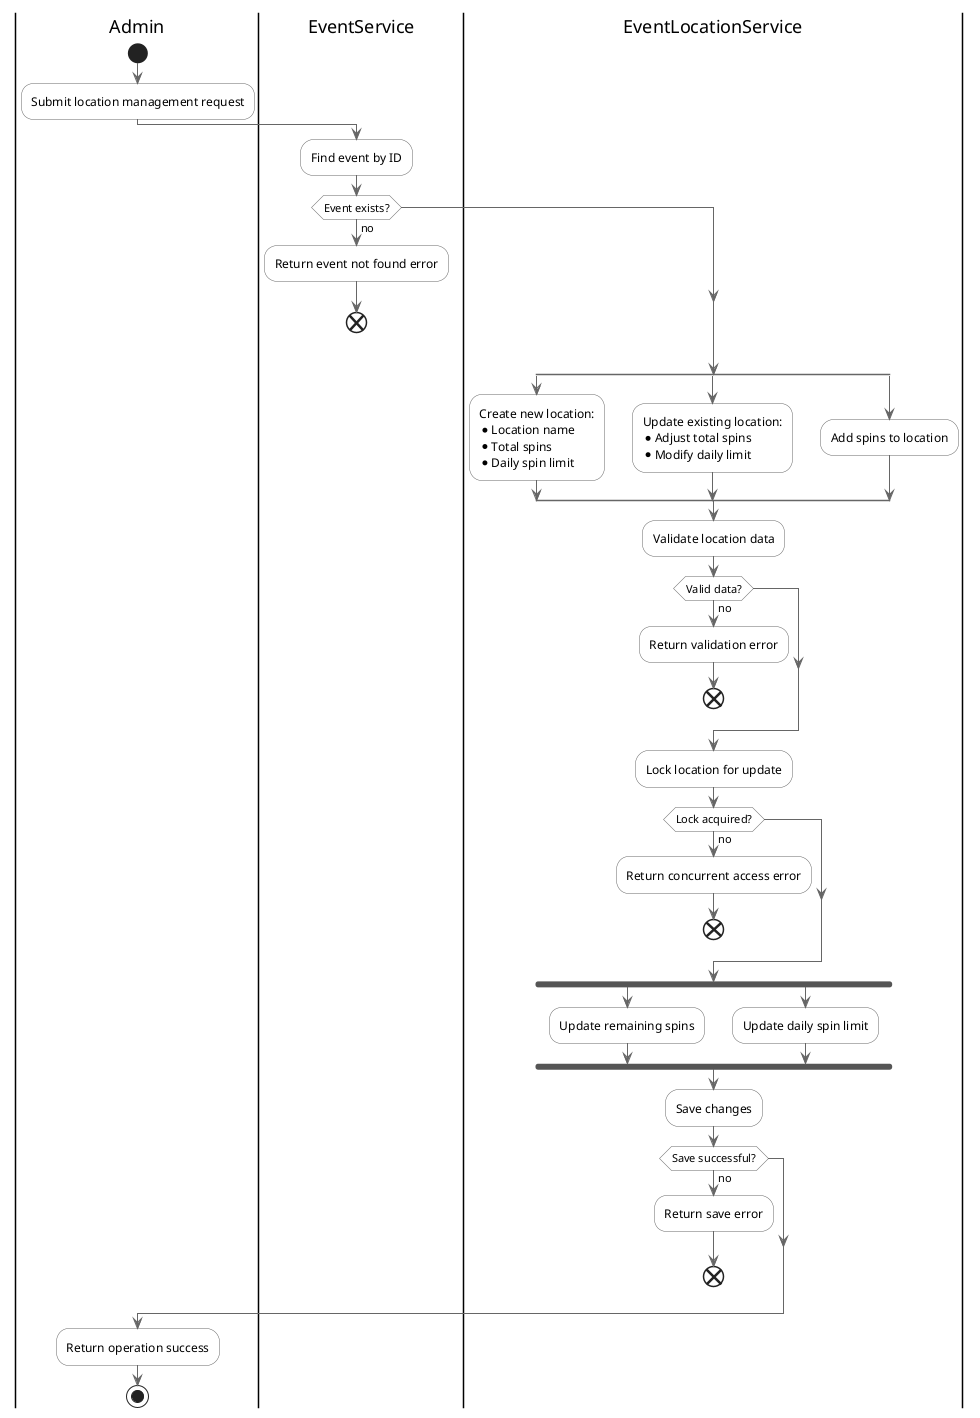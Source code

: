 @startuml Event Location Management Flow

' Style settings
skinparam {
    ArrowColor #666666
    BackgroundColor white
    ActivityBackgroundColor white
    ActivityBorderColor #666666
    ActivityDiamondBackgroundColor white
    ActivityDiamondBorderColor #666666
}

|Admin|
start
:Submit location management request;

|EventService|
:Find event by ID;
if (Event exists?) is (no) then
    :Return event not found error;
    end
endif

|EventLocationService|
split
    :Create new location:
    * Location name
    * Total spins
    * Daily spin limit;
split again
    :Update existing location:
    * Adjust total spins
    * Modify daily limit;
split again
    :Add spins to location;
end split

:Validate location data;
if (Valid data?) is (no) then
    :Return validation error;
    end
endif

:Lock location for update;
if (Lock acquired?) is (no) then
    :Return concurrent access error;
    end
endif

fork
    :Update remaining spins;
fork again
    :Update daily spin limit;
end fork

:Save changes;
if (Save successful?) is (no) then
    :Return save error;
    end
endif

|Admin|
:Return operation success;
stop

@enduml